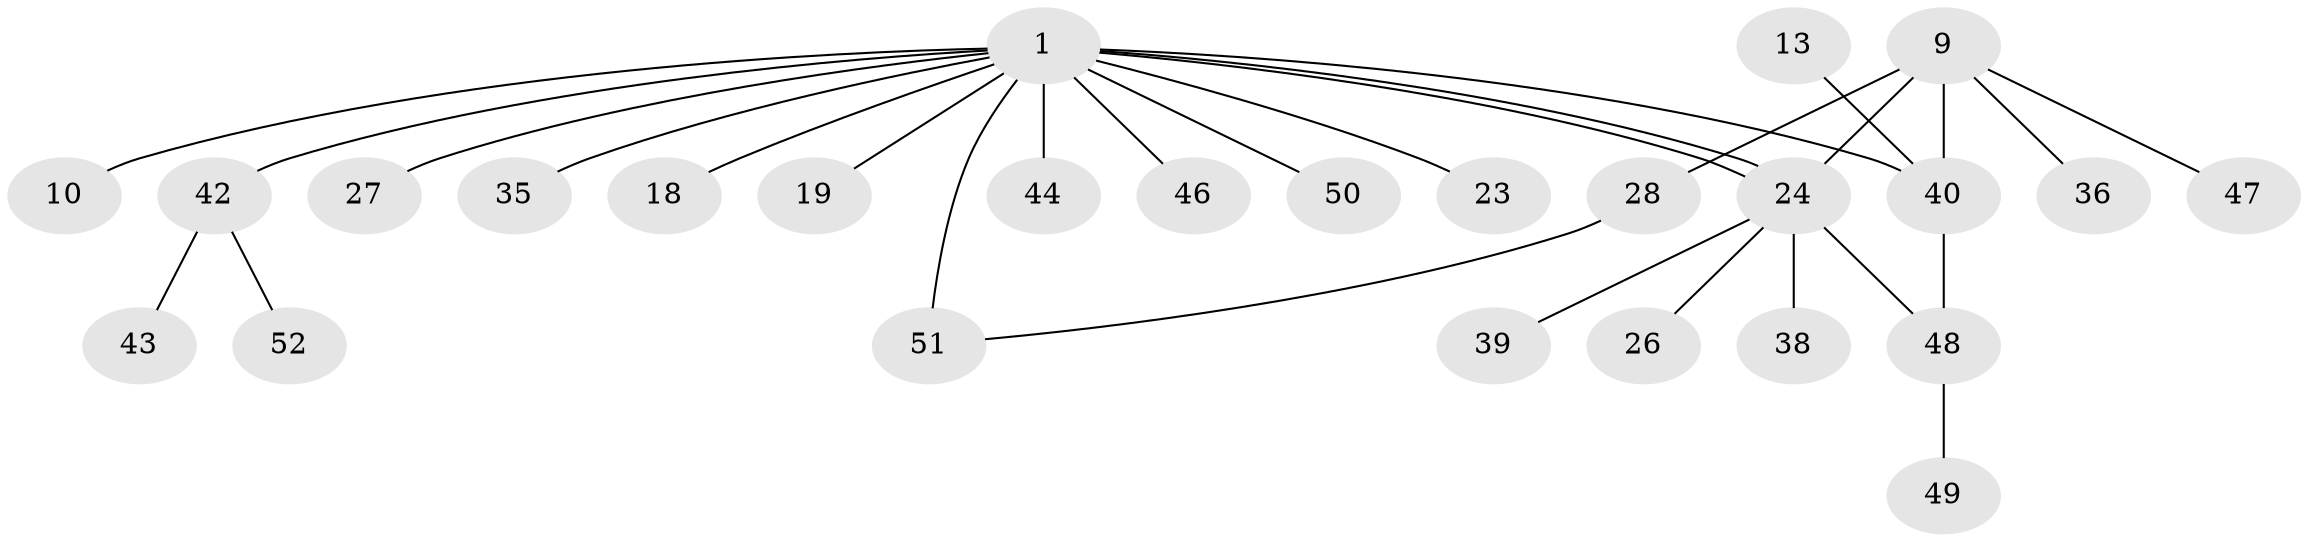 // original degree distribution, {19: 0.019230769230769232, 6: 0.038461538461538464, 7: 0.038461538461538464, 1: 0.5192307692307693, 2: 0.17307692307692307, 5: 0.019230769230769232, 4: 0.038461538461538464, 3: 0.1346153846153846, 8: 0.019230769230769232}
// Generated by graph-tools (version 1.1) at 2025/47/03/09/25 04:47:24]
// undirected, 26 vertices, 29 edges
graph export_dot {
graph [start="1"]
  node [color=gray90,style=filled];
  1;
  9 [super="+5"];
  10;
  13 [super="+8"];
  18;
  19;
  23;
  24 [super="+17"];
  26;
  27;
  28 [super="+14"];
  35;
  36;
  38;
  39;
  40 [super="+20"];
  42 [super="+2+6+30+31"];
  43 [super="+25"];
  44;
  46 [super="+12"];
  47 [super="+45"];
  48 [super="+7+21"];
  49;
  50;
  51 [super="+33+37+41"];
  52;
  1 -- 10;
  1 -- 18;
  1 -- 19;
  1 -- 23;
  1 -- 24 [weight=2];
  1 -- 24;
  1 -- 27;
  1 -- 35;
  1 -- 40 [weight=3];
  1 -- 42 [weight=2];
  1 -- 44;
  1 -- 50;
  1 -- 46;
  1 -- 51 [weight=2];
  9 -- 36;
  9 -- 24 [weight=2];
  9 -- 28 [weight=2];
  9 -- 40 [weight=2];
  9 -- 47;
  13 -- 40;
  24 -- 26;
  24 -- 38;
  24 -- 39;
  24 -- 48;
  28 -- 51;
  40 -- 48 [weight=2];
  42 -- 52;
  42 -- 43;
  48 -- 49;
}
